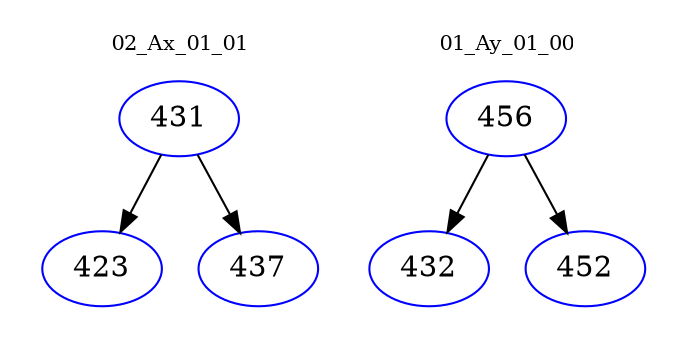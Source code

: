 digraph{
subgraph cluster_0 {
color = white
label = "02_Ax_01_01";
fontsize=10;
T0_431 [label="431", color="blue"]
T0_431 -> T0_423 [color="black"]
T0_423 [label="423", color="blue"]
T0_431 -> T0_437 [color="black"]
T0_437 [label="437", color="blue"]
}
subgraph cluster_1 {
color = white
label = "01_Ay_01_00";
fontsize=10;
T1_456 [label="456", color="blue"]
T1_456 -> T1_432 [color="black"]
T1_432 [label="432", color="blue"]
T1_456 -> T1_452 [color="black"]
T1_452 [label="452", color="blue"]
}
}
